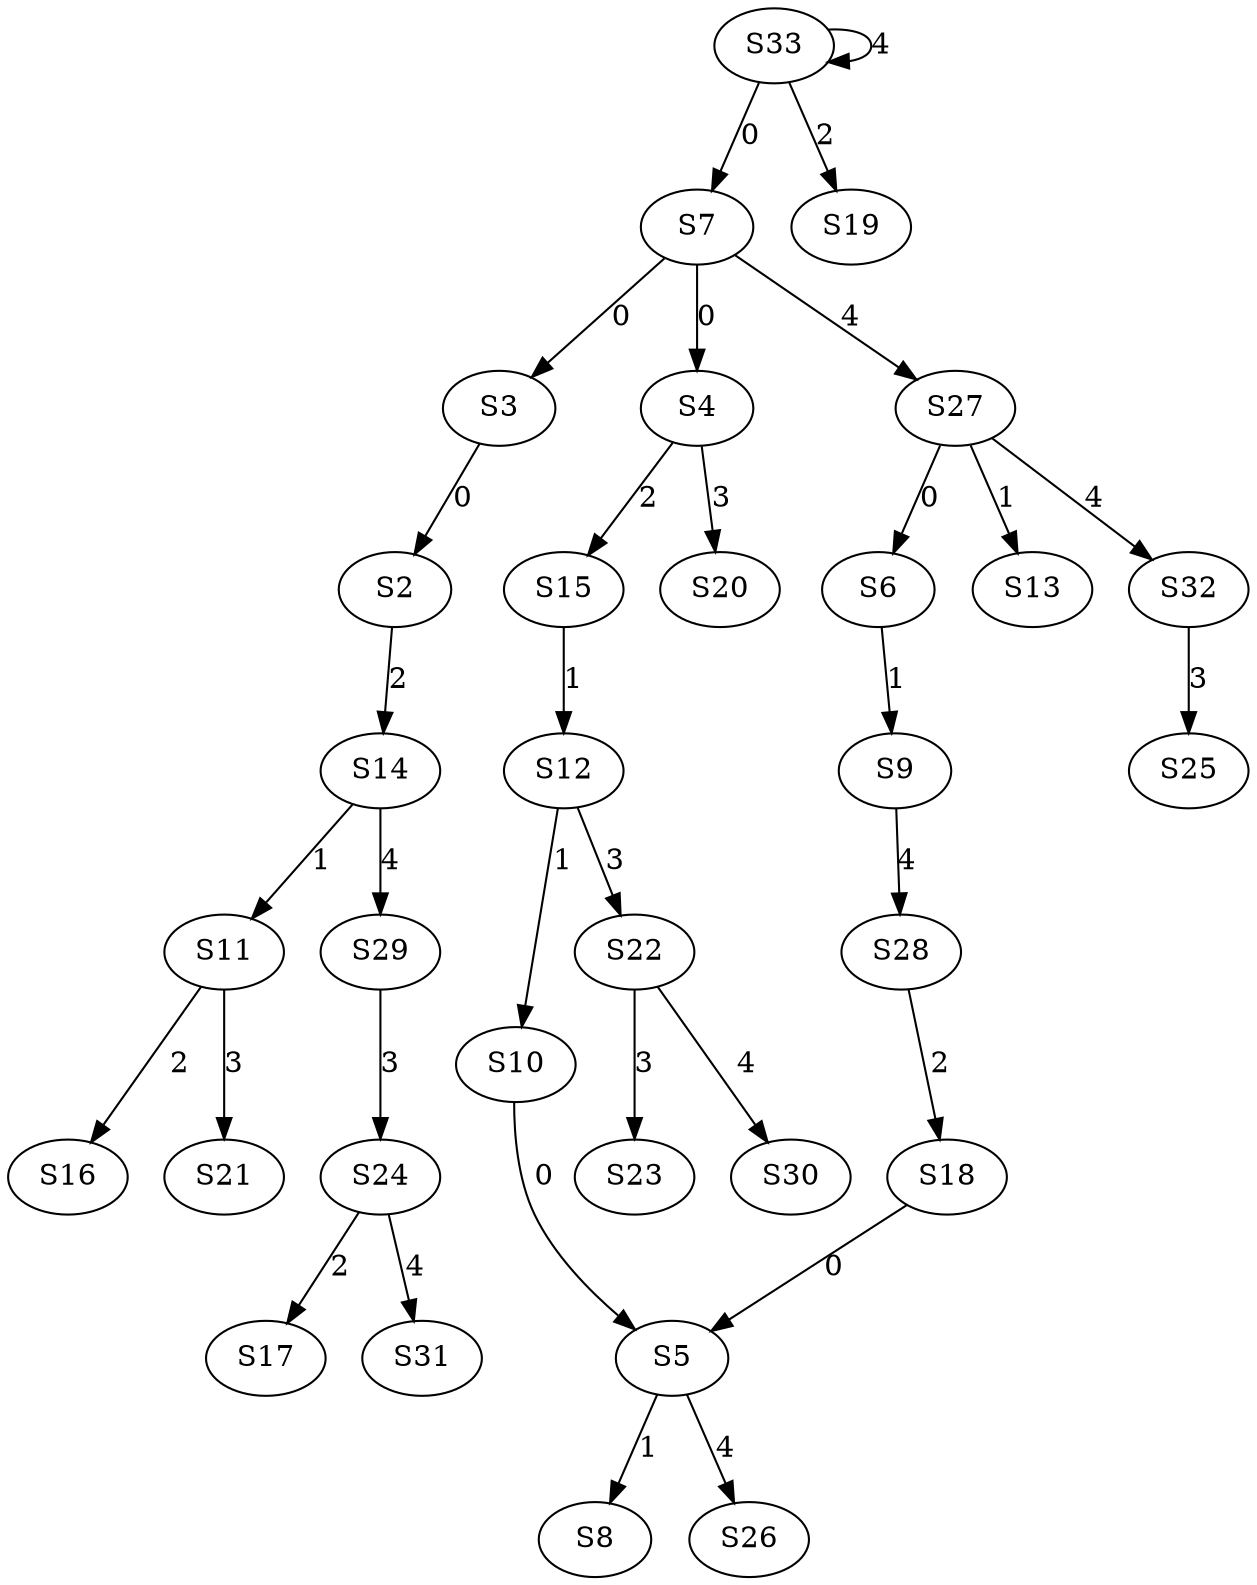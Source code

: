 strict digraph {
	S3 -> S2 [ label = 0 ];
	S7 -> S3 [ label = 0 ];
	S7 -> S4 [ label = 0 ];
	S10 -> S5 [ label = 0 ];
	S27 -> S6 [ label = 0 ];
	S33 -> S7 [ label = 0 ];
	S5 -> S8 [ label = 1 ];
	S6 -> S9 [ label = 1 ];
	S12 -> S10 [ label = 1 ];
	S14 -> S11 [ label = 1 ];
	S15 -> S12 [ label = 1 ];
	S27 -> S13 [ label = 1 ];
	S2 -> S14 [ label = 2 ];
	S4 -> S15 [ label = 2 ];
	S11 -> S16 [ label = 2 ];
	S24 -> S17 [ label = 2 ];
	S28 -> S18 [ label = 2 ];
	S33 -> S19 [ label = 2 ];
	S4 -> S20 [ label = 3 ];
	S11 -> S21 [ label = 3 ];
	S12 -> S22 [ label = 3 ];
	S22 -> S23 [ label = 3 ];
	S29 -> S24 [ label = 3 ];
	S32 -> S25 [ label = 3 ];
	S5 -> S26 [ label = 4 ];
	S7 -> S27 [ label = 4 ];
	S9 -> S28 [ label = 4 ];
	S14 -> S29 [ label = 4 ];
	S22 -> S30 [ label = 4 ];
	S24 -> S31 [ label = 4 ];
	S27 -> S32 [ label = 4 ];
	S33 -> S33 [ label = 4 ];
	S18 -> S5 [ label = 0 ];
}